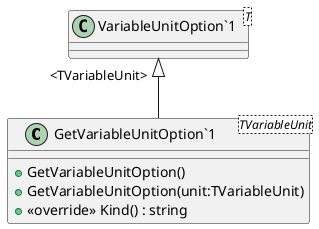 @startuml
class "GetVariableUnitOption`1"<TVariableUnit> {
    + GetVariableUnitOption()
    + GetVariableUnitOption(unit:TVariableUnit)
    + <<override>> Kind() : string
}
class "VariableUnitOption`1"<T> {
}
"VariableUnitOption`1" "<TVariableUnit>" <|-- "GetVariableUnitOption`1"
@enduml
